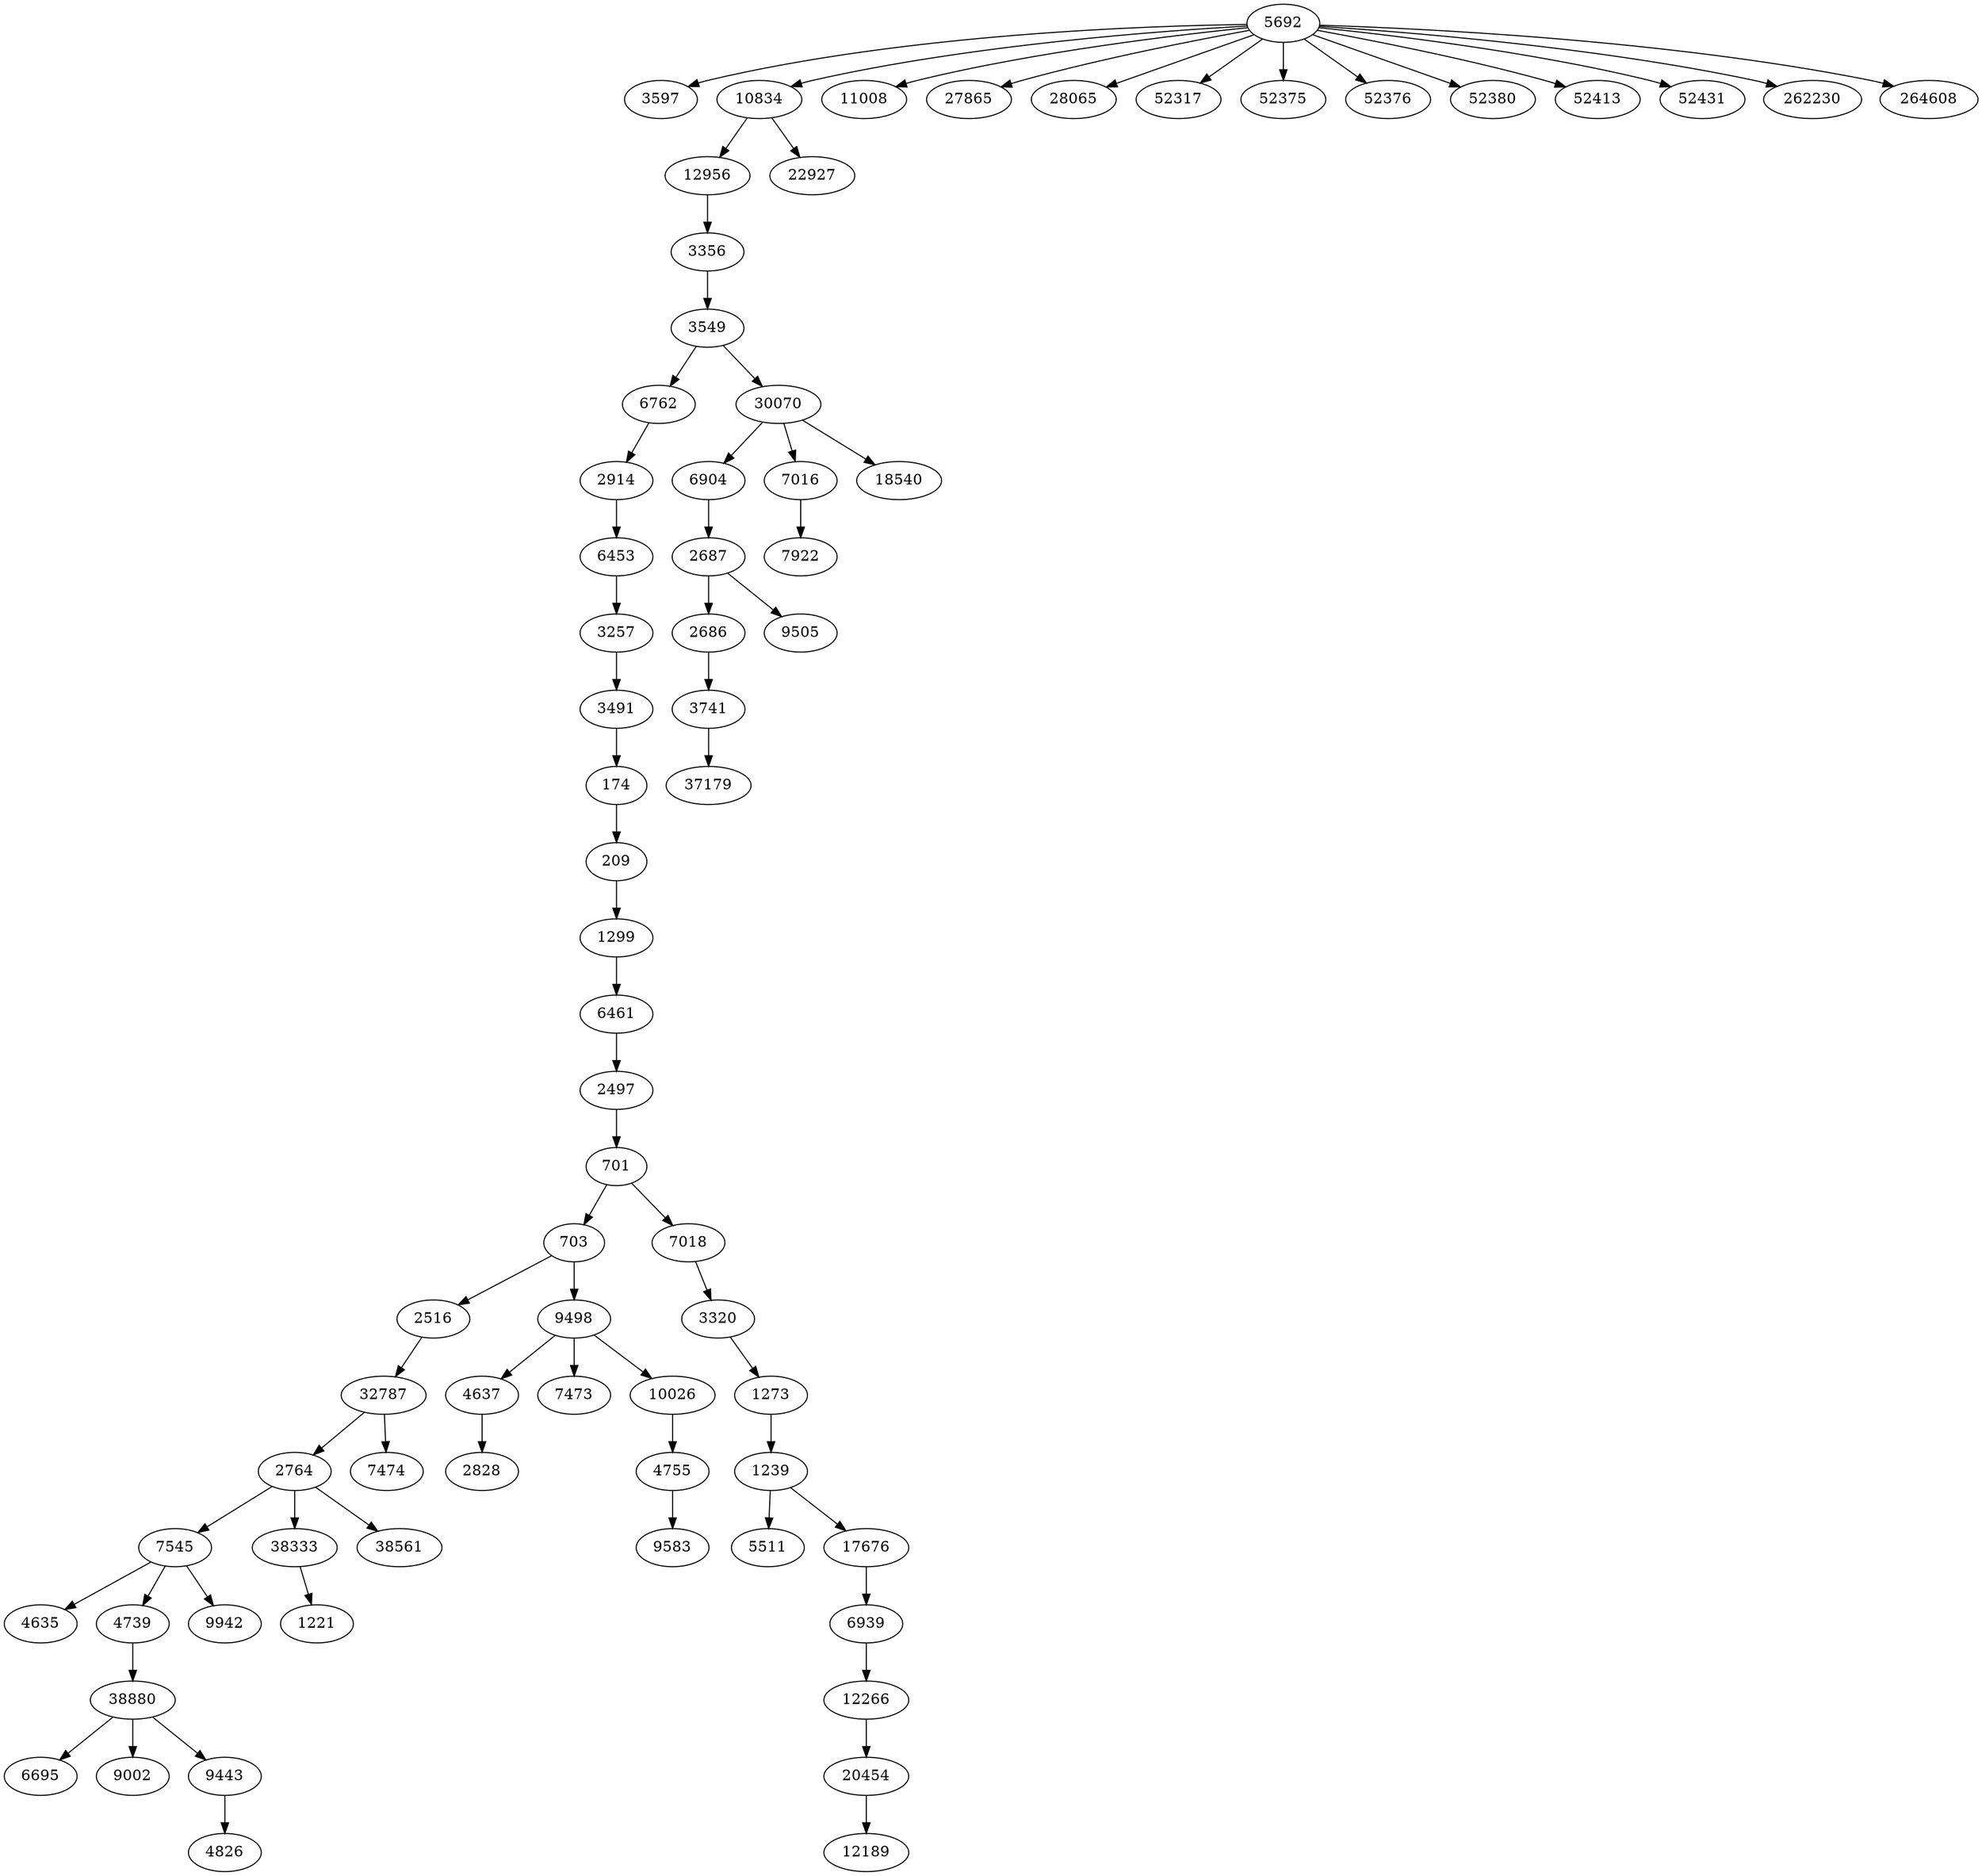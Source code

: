 digraph {
  // Node definitions.
  174;
  209;
  701;
  703;
  1221;
  1239;
  1273;
  1299;
  2497;
  2516;
  2686;
  2687;
  2764;
  2828;
  2914;
  3257;
  3320;
  3356;
  3491;
  3549;
  3597;
  3741;
  4635;
  4637;
  4739;
  4755;
  4826;
  5511;
  5692;
  6453;
  6461;
  6695;
  6762;
  6904;
  6939;
  7016;
  7018;
  7473;
  7474;
  7545;
  7922;
  9002;
  9443;
  9498;
  9505;
  9583;
  9942;
  10026;
  10834;
  11008;
  12189;
  12266;
  12956;
  17676;
  18540;
  20454;
  22927;
  27865;
  28065;
  30070;
  32787;
  37179;
  38333;
  38561;
  38880;
  52317;
  52375;
  52376;
  52380;
  52413;
  52431;
  262230;
  264608;

  // Edge definitions.
  174 -> 209;
  209 -> 1299;
  701 -> 703;
  701 -> 7018;
  703 -> 2516;
  703 -> 9498;
  1239 -> 5511;
  1239 -> 17676;
  1273 -> 1239;
  1299 -> 6461;
  2497 -> 701;
  2516 -> 32787;
  2686 -> 3741;
  2687 -> 2686;
  2687 -> 9505;
  2764 -> 7545;
  2764 -> 38333;
  2764 -> 38561;
  2914 -> 6453;
  3257 -> 3491;
  3320 -> 1273;
  3356 -> 3549;
  3491 -> 174;
  3549 -> 6762;
  3549 -> 30070;
  3741 -> 37179;
  4637 -> 2828;
  4739 -> 38880;
  4755 -> 9583;
  5692 -> 3597;
  5692 -> 10834;
  5692 -> 11008;
  5692 -> 27865;
  5692 -> 28065;
  5692 -> 52317;
  5692 -> 52375;
  5692 -> 52376;
  5692 -> 52380;
  5692 -> 52413;
  5692 -> 52431;
  5692 -> 262230;
  5692 -> 264608;
  6453 -> 3257;
  6461 -> 2497;
  6762 -> 2914;
  6904 -> 2687;
  6939 -> 12266;
  7016 -> 7922;
  7018 -> 3320;
  7545 -> 4635;
  7545 -> 4739;
  7545 -> 9942;
  9443 -> 4826;
  9498 -> 4637;
  9498 -> 7473;
  9498 -> 10026;
  10026 -> 4755;
  10834 -> 12956;
  10834 -> 22927;
  12266 -> 20454;
  12956 -> 3356;
  17676 -> 6939;
  20454 -> 12189;
  30070 -> 6904;
  30070 -> 7016;
  30070 -> 18540;
  32787 -> 2764;
  32787 -> 7474;
  38333 -> 1221;
  38880 -> 6695;
  38880 -> 9002;
  38880 -> 9443;
}